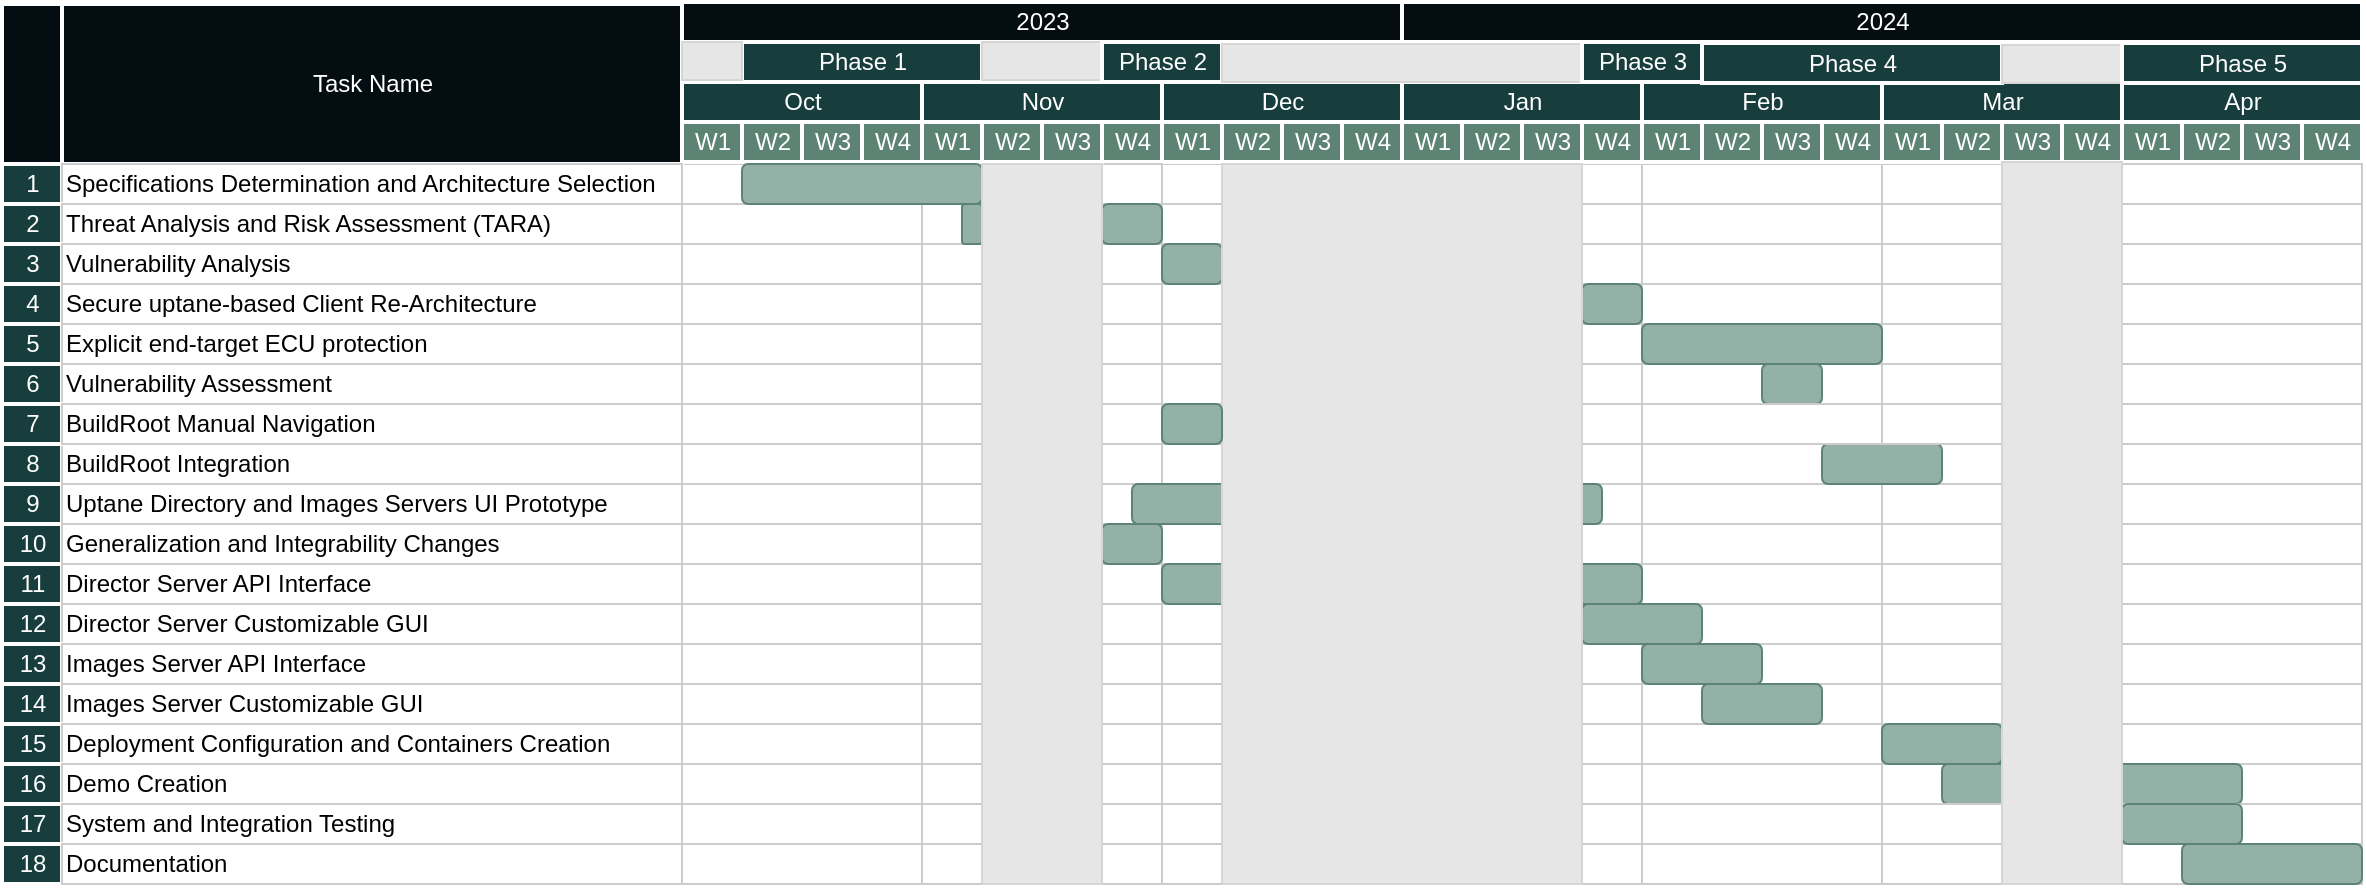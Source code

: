 <mxfile version="20.3.0" type="device"><diagram name="Page-1" id="2c4490ee-f0b8-94ab-5012-d5dc3445f7a3"><mxGraphModel dx="3483.5" dy="1068" grid="1" gridSize="10" guides="1" tooltips="1" connect="0" arrows="1" fold="1" page="1" pageScale="1.5" pageWidth="1169" pageHeight="826" background="none" math="0" shadow="0"><root><mxCell id="0" style=";html=1;"/><mxCell id="1" style=";html=1;" parent="0"/><mxCell id="-Z-2iTtoFPKXLRLx-TnK-3" value="&lt;font color=&quot;#ffffff&quot;&gt;Dec&lt;/font&gt;" style="strokeWidth=2;fontStyle=0;html=1;fillColor=#183D3D;strokeColor=#FFFFFF;" parent="1" vertex="1"><mxGeometry x="40" y="439" width="120" height="20" as="geometry"/></mxCell><mxCell id="-Z-2iTtoFPKXLRLx-TnK-18" value="" style="align=left;strokeColor=#CCCCCC;html=1;" parent="1" vertex="1"><mxGeometry x="40" y="480" width="120" height="20" as="geometry"/></mxCell><mxCell id="-Z-2iTtoFPKXLRLx-TnK-19" value="" style="align=left;strokeColor=#CCCCCC;html=1;" parent="1" vertex="1"><mxGeometry x="40" y="500" width="120" height="20" as="geometry"/></mxCell><mxCell id="-Z-2iTtoFPKXLRLx-TnK-20" value="" style="align=left;strokeColor=#CCCCCC;html=1;" parent="1" vertex="1"><mxGeometry x="40" y="520" width="120" height="20" as="geometry"/></mxCell><mxCell id="-Z-2iTtoFPKXLRLx-TnK-21" value="" style="align=left;strokeColor=#CCCCCC;html=1;" parent="1" vertex="1"><mxGeometry x="40" y="540" width="120" height="20" as="geometry"/></mxCell><mxCell id="-Z-2iTtoFPKXLRLx-TnK-22" value="" style="align=left;strokeColor=#CCCCCC;html=1;" parent="1" vertex="1"><mxGeometry x="40" y="560" width="120" height="20" as="geometry"/></mxCell><mxCell id="-Z-2iTtoFPKXLRLx-TnK-23" value="" style="align=left;strokeColor=#CCCCCC;html=1;" parent="1" vertex="1"><mxGeometry x="40" y="580" width="120" height="20" as="geometry"/></mxCell><mxCell id="-Z-2iTtoFPKXLRLx-TnK-25" value="" style="align=left;strokeColor=#CCCCCC;html=1;" parent="1" vertex="1"><mxGeometry x="40" y="640" width="120" height="20" as="geometry"/></mxCell><mxCell id="-Z-2iTtoFPKXLRLx-TnK-26" value="" style="align=left;strokeColor=#CCCCCC;html=1;" parent="1" vertex="1"><mxGeometry x="40" y="660" width="120" height="20" as="geometry"/></mxCell><mxCell id="-Z-2iTtoFPKXLRLx-TnK-27" value="" style="align=left;strokeColor=#CCCCCC;html=1;" parent="1" vertex="1"><mxGeometry x="40" y="680" width="120" height="20" as="geometry"/></mxCell><mxCell id="-Z-2iTtoFPKXLRLx-TnK-28" value="" style="align=left;strokeColor=#CCCCCC;html=1;" parent="1" vertex="1"><mxGeometry x="40" y="700" width="120" height="20" as="geometry"/></mxCell><mxCell id="-Z-2iTtoFPKXLRLx-TnK-29" value="" style="align=left;strokeColor=#CCCCCC;html=1;" parent="1" vertex="1"><mxGeometry x="40" y="720" width="120" height="20" as="geometry"/></mxCell><mxCell id="-Z-2iTtoFPKXLRLx-TnK-30" value="" style="align=left;strokeColor=#CCCCCC;html=1;" parent="1" vertex="1"><mxGeometry x="40" y="740" width="120" height="20" as="geometry"/></mxCell><mxCell id="-Z-2iTtoFPKXLRLx-TnK-31" value="" style="align=left;strokeColor=#CCCCCC;html=1;" parent="1" vertex="1"><mxGeometry x="40" y="620" width="120" height="20" as="geometry"/></mxCell><mxCell id="-Z-2iTtoFPKXLRLx-TnK-69" value="&lt;font color=&quot;#ffffff&quot;&gt;W4&lt;/font&gt;" style="strokeWidth=2;fontStyle=0;html=1;fillColor=#5C8374;strokeColor=#FFFFFF;" parent="1" vertex="1"><mxGeometry x="10" y="459" width="30" height="20" as="geometry"/></mxCell><mxCell id="-Z-2iTtoFPKXLRLx-TnK-70" value="&lt;font color=&quot;#ffffff&quot;&gt;W1&lt;/font&gt;" style="strokeWidth=2;fontStyle=0;html=1;fillColor=#5C8374;strokeColor=#FFFFFF;" parent="1" vertex="1"><mxGeometry x="40" y="459" width="30" height="20" as="geometry"/></mxCell><mxCell id="-Z-2iTtoFPKXLRLx-TnK-71" value="&lt;font color=&quot;#ffffff&quot;&gt;W2&lt;/font&gt;" style="strokeWidth=2;fontStyle=0;html=1;fillColor=#5C8374;strokeColor=#FFFFFF;" parent="1" vertex="1"><mxGeometry x="70" y="459" width="30" height="20" as="geometry"/></mxCell><mxCell id="-Z-2iTtoFPKXLRLx-TnK-72" value="&lt;font color=&quot;#ffffff&quot;&gt;W3&lt;/font&gt;" style="strokeWidth=2;fontStyle=0;html=1;fillColor=#5C8374;strokeColor=#FFFFFF;" parent="1" vertex="1"><mxGeometry x="100" y="459" width="30" height="20" as="geometry"/></mxCell><mxCell id="-Z-2iTtoFPKXLRLx-TnK-73" value="&lt;font color=&quot;#ffffff&quot;&gt;W4&lt;/font&gt;" style="strokeWidth=2;fontStyle=0;html=1;fillColor=#5C8374;strokeColor=#FFFFFF;" parent="1" vertex="1"><mxGeometry x="130" y="459" width="30" height="20" as="geometry"/></mxCell><mxCell id="67c90442a009f359-279" value="&lt;font color=&quot;#ffffff&quot;&gt;Mar&lt;/font&gt;" style="strokeWidth=2;fontStyle=0;html=1;fillColor=#183D3D;strokeColor=#FFFFFF;" parent="1" vertex="1"><mxGeometry x="400" y="439" width="120" height="20" as="geometry"/></mxCell><mxCell id="7a8b956e7d50b54d-104" value="&lt;font color=&quot;#ffffff&quot;&gt;Apr&lt;/font&gt;" style="strokeWidth=2;fontStyle=0;html=1;fillColor=#183D3D;strokeColor=#FFFFFF;" parent="1" vertex="1"><mxGeometry x="520" y="439" width="120" height="20" as="geometry"/></mxCell><mxCell id="7a8b956e7d50b54d-145" value="&lt;font color=&quot;#ffffff&quot;&gt;Feb&lt;/font&gt;" style="strokeWidth=2;fontStyle=0;html=1;fillColor=#183D3D;strokeColor=#FFFFFF;" parent="1" vertex="1"><mxGeometry x="280" y="439" width="120" height="20" as="geometry"/></mxCell><mxCell id="7a8b956e7d50b54d-150" value="" style="align=left;strokeColor=#CCCCCC;html=1;" parent="1" vertex="1"><mxGeometry x="160" y="480" width="120" height="20" as="geometry"/></mxCell><mxCell id="7a8b956e7d50b54d-151" value="&lt;font color=&quot;#ffffff&quot;&gt;Jan&lt;/font&gt;" style="strokeWidth=2;fontStyle=0;html=1;fillColor=#183D3D;strokeColor=#FFFFFF;" parent="1" vertex="1"><mxGeometry x="160" y="439" width="120" height="20" as="geometry"/></mxCell><mxCell id="7a8b956e7d50b54d-162" value="" style="align=left;strokeColor=#CCCCCC;html=1;" parent="1" vertex="1"><mxGeometry x="160" y="500" width="120" height="20" as="geometry"/></mxCell><mxCell id="7a8b956e7d50b54d-163" value="" style="align=left;strokeColor=#CCCCCC;html=1;" parent="1" vertex="1"><mxGeometry x="160" y="520" width="120" height="20" as="geometry"/></mxCell><mxCell id="7a8b956e7d50b54d-164" value="" style="align=left;strokeColor=#CCCCCC;html=1;" parent="1" vertex="1"><mxGeometry x="160" y="540" width="120" height="20" as="geometry"/></mxCell><mxCell id="7a8b956e7d50b54d-165" value="" style="align=left;strokeColor=#CCCCCC;html=1;" parent="1" vertex="1"><mxGeometry x="160" y="560" width="120" height="20" as="geometry"/></mxCell><mxCell id="7a8b956e7d50b54d-166" value="" style="align=left;strokeColor=#CCCCCC;html=1;" parent="1" vertex="1"><mxGeometry x="160" y="580" width="120" height="20" as="geometry"/></mxCell><mxCell id="7a8b956e7d50b54d-168" value="" style="align=left;strokeColor=#CCCCCC;html=1;" parent="1" vertex="1"><mxGeometry x="160" y="640" width="120" height="20" as="geometry"/></mxCell><mxCell id="7a8b956e7d50b54d-169" value="" style="align=left;strokeColor=#CCCCCC;html=1;" parent="1" vertex="1"><mxGeometry x="160" y="660" width="120" height="20" as="geometry"/></mxCell><mxCell id="7a8b956e7d50b54d-170" value="" style="align=left;strokeColor=#CCCCCC;html=1;" parent="1" vertex="1"><mxGeometry x="160" y="680" width="120" height="20" as="geometry"/></mxCell><mxCell id="7a8b956e7d50b54d-171" value="" style="align=left;strokeColor=#CCCCCC;html=1;" parent="1" vertex="1"><mxGeometry x="160" y="700" width="120" height="20" as="geometry"/></mxCell><mxCell id="7a8b956e7d50b54d-172" value="" style="align=left;strokeColor=#CCCCCC;html=1;" parent="1" vertex="1"><mxGeometry x="160" y="720" width="120" height="20" as="geometry"/></mxCell><mxCell id="7a8b956e7d50b54d-173" value="" style="align=left;strokeColor=#CCCCCC;html=1;" parent="1" vertex="1"><mxGeometry x="160" y="740" width="120" height="20" as="geometry"/></mxCell><mxCell id="7a8b956e7d50b54d-174" value="" style="align=left;strokeColor=#CCCCCC;html=1;" parent="1" vertex="1"><mxGeometry x="160" y="620" width="120" height="20" as="geometry"/></mxCell><mxCell id="7a8b956e7d50b54d-177" value="" style="align=left;strokeColor=#CCCCCC;html=1;" parent="1" vertex="1"><mxGeometry x="280" y="480" width="120" height="20" as="geometry"/></mxCell><mxCell id="7a8b956e7d50b54d-178" value="" style="align=left;strokeColor=#CCCCCC;html=1;" parent="1" vertex="1"><mxGeometry x="280" y="500" width="120" height="20" as="geometry"/></mxCell><mxCell id="7a8b956e7d50b54d-179" value="" style="align=left;strokeColor=#CCCCCC;html=1;" parent="1" vertex="1"><mxGeometry x="280" y="520" width="120" height="20" as="geometry"/></mxCell><mxCell id="7a8b956e7d50b54d-180" value="" style="align=left;strokeColor=#CCCCCC;html=1;" parent="1" vertex="1"><mxGeometry x="280" y="540" width="120" height="20" as="geometry"/></mxCell><mxCell id="7a8b956e7d50b54d-181" value="" style="align=left;strokeColor=#CCCCCC;html=1;" parent="1" vertex="1"><mxGeometry x="280" y="560" width="120" height="20" as="geometry"/></mxCell><mxCell id="7a8b956e7d50b54d-182" value="" style="align=left;strokeColor=#CCCCCC;html=1;" parent="1" vertex="1"><mxGeometry x="280" y="580" width="120" height="20" as="geometry"/></mxCell><mxCell id="7a8b956e7d50b54d-184" value="" style="align=left;strokeColor=#CCCCCC;html=1;" parent="1" vertex="1"><mxGeometry x="280" y="640" width="120" height="20" as="geometry"/></mxCell><mxCell id="7a8b956e7d50b54d-185" value="" style="align=left;strokeColor=#CCCCCC;html=1;" parent="1" vertex="1"><mxGeometry x="280" y="660" width="120" height="20" as="geometry"/></mxCell><mxCell id="7a8b956e7d50b54d-186" value="" style="align=left;strokeColor=#CCCCCC;html=1;" parent="1" vertex="1"><mxGeometry x="280" y="680" width="120" height="20" as="geometry"/></mxCell><mxCell id="7a8b956e7d50b54d-187" value="" style="align=left;strokeColor=#CCCCCC;html=1;" parent="1" vertex="1"><mxGeometry x="280" y="700" width="120" height="20" as="geometry"/></mxCell><mxCell id="7a8b956e7d50b54d-188" value="" style="align=left;strokeColor=#CCCCCC;html=1;" parent="1" vertex="1"><mxGeometry x="280" y="720" width="120" height="20" as="geometry"/></mxCell><mxCell id="7a8b956e7d50b54d-189" value="" style="align=left;strokeColor=#CCCCCC;html=1;" parent="1" vertex="1"><mxGeometry x="280" y="740" width="120" height="20" as="geometry"/></mxCell><mxCell id="7a8b956e7d50b54d-190" value="" style="align=left;strokeColor=#CCCCCC;html=1;" parent="1" vertex="1"><mxGeometry x="280" y="620" width="120" height="20" as="geometry"/></mxCell><mxCell id="7a8b956e7d50b54d-193" value="" style="align=left;strokeColor=#CCCCCC;html=1;" parent="1" vertex="1"><mxGeometry x="400" y="480" width="120" height="20" as="geometry"/></mxCell><mxCell id="7a8b956e7d50b54d-194" value="" style="align=left;strokeColor=#CCCCCC;html=1;" parent="1" vertex="1"><mxGeometry x="400" y="500" width="120" height="20" as="geometry"/></mxCell><mxCell id="7a8b956e7d50b54d-195" value="" style="align=left;strokeColor=#CCCCCC;html=1;" parent="1" vertex="1"><mxGeometry x="400" y="520" width="120" height="20" as="geometry"/></mxCell><mxCell id="7a8b956e7d50b54d-196" value="" style="align=left;strokeColor=#CCCCCC;html=1;" parent="1" vertex="1"><mxGeometry x="400" y="540" width="120" height="20" as="geometry"/></mxCell><mxCell id="7a8b956e7d50b54d-197" value="" style="align=left;strokeColor=#CCCCCC;html=1;" parent="1" vertex="1"><mxGeometry x="400" y="560" width="120" height="20" as="geometry"/></mxCell><mxCell id="7a8b956e7d50b54d-198" value="" style="align=left;strokeColor=#CCCCCC;html=1;" parent="1" vertex="1"><mxGeometry x="400" y="580" width="120" height="20" as="geometry"/></mxCell><mxCell id="7a8b956e7d50b54d-200" value="" style="align=left;strokeColor=#CCCCCC;html=1;" parent="1" vertex="1"><mxGeometry x="400" y="640" width="120" height="20" as="geometry"/></mxCell><mxCell id="7a8b956e7d50b54d-201" value="" style="align=left;strokeColor=#CCCCCC;html=1;" parent="1" vertex="1"><mxGeometry x="400" y="660" width="120" height="20" as="geometry"/></mxCell><mxCell id="7a8b956e7d50b54d-202" value="" style="align=left;strokeColor=#CCCCCC;html=1;" parent="1" vertex="1"><mxGeometry x="400" y="680" width="120" height="20" as="geometry"/></mxCell><mxCell id="7a8b956e7d50b54d-203" value="" style="align=left;strokeColor=#CCCCCC;html=1;" parent="1" vertex="1"><mxGeometry x="400" y="700" width="120" height="20" as="geometry"/></mxCell><mxCell id="7a8b956e7d50b54d-204" value="" style="align=left;strokeColor=#CCCCCC;html=1;" parent="1" vertex="1"><mxGeometry x="400" y="720" width="120" height="20" as="geometry"/></mxCell><mxCell id="7a8b956e7d50b54d-205" value="" style="align=left;strokeColor=#CCCCCC;html=1;" parent="1" vertex="1"><mxGeometry x="400" y="740" width="120" height="20" as="geometry"/></mxCell><mxCell id="7a8b956e7d50b54d-206" value="" style="align=left;strokeColor=#CCCCCC;html=1;" parent="1" vertex="1"><mxGeometry x="400" y="620" width="120" height="20" as="geometry"/></mxCell><mxCell id="7a8b956e7d50b54d-210" value="" style="align=left;strokeColor=#CCCCCC;html=1;" parent="1" vertex="1"><mxGeometry x="520" y="500" width="120" height="20" as="geometry"/></mxCell><mxCell id="7a8b956e7d50b54d-211" value="" style="align=left;strokeColor=#CCCCCC;html=1;" parent="1" vertex="1"><mxGeometry x="520" y="520" width="120" height="20" as="geometry"/></mxCell><mxCell id="7a8b956e7d50b54d-212" value="" style="align=left;strokeColor=#CCCCCC;html=1;" parent="1" vertex="1"><mxGeometry x="520" y="540" width="120" height="20" as="geometry"/></mxCell><mxCell id="7a8b956e7d50b54d-213" value="" style="align=left;strokeColor=#CCCCCC;html=1;" parent="1" vertex="1"><mxGeometry x="520" y="560" width="120" height="20" as="geometry"/></mxCell><mxCell id="7a8b956e7d50b54d-214" value="" style="align=left;strokeColor=#CCCCCC;html=1;" parent="1" vertex="1"><mxGeometry x="520" y="580" width="120" height="20" as="geometry"/></mxCell><mxCell id="7a8b956e7d50b54d-216" value="" style="align=left;strokeColor=#CCCCCC;html=1;" parent="1" vertex="1"><mxGeometry x="520" y="640" width="120" height="20" as="geometry"/></mxCell><mxCell id="7a8b956e7d50b54d-217" value="" style="align=left;strokeColor=#CCCCCC;html=1;" parent="1" vertex="1"><mxGeometry x="520" y="660" width="120" height="20" as="geometry"/></mxCell><mxCell id="7a8b956e7d50b54d-218" value="" style="align=left;strokeColor=#CCCCCC;html=1;" parent="1" vertex="1"><mxGeometry x="520" y="680" width="120" height="20" as="geometry"/></mxCell><mxCell id="7a8b956e7d50b54d-219" value="" style="align=left;strokeColor=#CCCCCC;html=1;" parent="1" vertex="1"><mxGeometry x="520" y="700" width="120" height="20" as="geometry"/></mxCell><mxCell id="7a8b956e7d50b54d-220" value="" style="align=left;strokeColor=#CCCCCC;html=1;" parent="1" vertex="1"><mxGeometry x="520" y="720" width="120" height="20" as="geometry"/></mxCell><mxCell id="7a8b956e7d50b54d-221" value="" style="align=left;strokeColor=#CCCCCC;html=1;" parent="1" vertex="1"><mxGeometry x="520" y="740" width="120" height="20" as="geometry"/></mxCell><mxCell id="7a8b956e7d50b54d-222" value="" style="align=left;strokeColor=#CCCCCC;html=1;" parent="1" vertex="1"><mxGeometry x="520" y="620" width="120" height="20" as="geometry"/></mxCell><mxCell id="-Z-2iTtoFPKXLRLx-TnK-1" value="&lt;font color=&quot;#ffffff&quot;&gt;2024&lt;/font&gt;" style="strokeWidth=2;fontStyle=0;html=1;fillColor=#040D12;strokeColor=#FFFFFF;" parent="1" vertex="1"><mxGeometry x="160" y="399" width="480" height="20" as="geometry"/></mxCell><mxCell id="-Z-2iTtoFPKXLRLx-TnK-74" value="&lt;font color=&quot;#ffffff&quot;&gt;W1&lt;/font&gt;" style="strokeWidth=2;fontStyle=0;html=1;fillColor=#5C8374;strokeColor=#FFFFFF;" parent="1" vertex="1"><mxGeometry x="160" y="459" width="30" height="20" as="geometry"/></mxCell><mxCell id="-Z-2iTtoFPKXLRLx-TnK-75" value="&lt;font color=&quot;#ffffff&quot;&gt;W2&lt;/font&gt;" style="strokeWidth=2;fontStyle=0;html=1;fillColor=#5C8374;strokeColor=#FFFFFF;" parent="1" vertex="1"><mxGeometry x="190" y="459" width="30" height="20" as="geometry"/></mxCell><mxCell id="-Z-2iTtoFPKXLRLx-TnK-76" value="&lt;font color=&quot;#ffffff&quot;&gt;W3&lt;/font&gt;" style="strokeWidth=2;fontStyle=0;html=1;fillColor=#5C8374;strokeColor=#FFFFFF;" parent="1" vertex="1"><mxGeometry x="220" y="459" width="30" height="20" as="geometry"/></mxCell><mxCell id="-Z-2iTtoFPKXLRLx-TnK-77" value="&lt;font color=&quot;#ffffff&quot;&gt;W4&lt;/font&gt;" style="strokeWidth=2;fontStyle=0;html=1;fillColor=#5C8374;strokeColor=#FFFFFF;" parent="1" vertex="1"><mxGeometry x="250" y="459" width="30" height="20" as="geometry"/></mxCell><mxCell id="-Z-2iTtoFPKXLRLx-TnK-78" value="&lt;font color=&quot;#ffffff&quot;&gt;W1&lt;/font&gt;" style="strokeWidth=2;fontStyle=0;html=1;fillColor=#5C8374;strokeColor=#FFFFFF;" parent="1" vertex="1"><mxGeometry x="280" y="459" width="30" height="20" as="geometry"/></mxCell><mxCell id="-Z-2iTtoFPKXLRLx-TnK-79" value="&lt;font color=&quot;#ffffff&quot;&gt;W2&lt;/font&gt;" style="strokeWidth=2;fontStyle=0;html=1;fillColor=#5C8374;strokeColor=#FFFFFF;" parent="1" vertex="1"><mxGeometry x="310" y="459" width="30" height="20" as="geometry"/></mxCell><mxCell id="-Z-2iTtoFPKXLRLx-TnK-80" value="&lt;font color=&quot;#ffffff&quot;&gt;W3&lt;/font&gt;" style="strokeWidth=2;fontStyle=0;html=1;fillColor=#5C8374;strokeColor=#FFFFFF;" parent="1" vertex="1"><mxGeometry x="340" y="459" width="30" height="20" as="geometry"/></mxCell><mxCell id="-Z-2iTtoFPKXLRLx-TnK-81" value="&lt;font color=&quot;#ffffff&quot;&gt;W4&lt;/font&gt;" style="strokeWidth=2;fontStyle=0;html=1;fillColor=#5C8374;strokeColor=#FFFFFF;" parent="1" vertex="1"><mxGeometry x="370" y="459" width="30" height="20" as="geometry"/></mxCell><mxCell id="-Z-2iTtoFPKXLRLx-TnK-82" value="&lt;font color=&quot;#ffffff&quot;&gt;W1&lt;/font&gt;" style="strokeWidth=2;fontStyle=0;html=1;fillColor=#5C8374;strokeColor=#FFFFFF;" parent="1" vertex="1"><mxGeometry x="400" y="459" width="30" height="20" as="geometry"/></mxCell><mxCell id="-Z-2iTtoFPKXLRLx-TnK-83" value="&lt;font color=&quot;#ffffff&quot;&gt;W2&lt;/font&gt;" style="strokeWidth=2;fontStyle=0;html=1;fillColor=#5C8374;strokeColor=#FFFFFF;" parent="1" vertex="1"><mxGeometry x="430" y="459" width="30" height="20" as="geometry"/></mxCell><mxCell id="-Z-2iTtoFPKXLRLx-TnK-84" value="&lt;font color=&quot;#ffffff&quot;&gt;W3&lt;/font&gt;" style="strokeWidth=2;fontStyle=0;html=1;fillColor=#5C8374;strokeColor=#FFFFFF;" parent="1" vertex="1"><mxGeometry x="460" y="459" width="30" height="20" as="geometry"/></mxCell><mxCell id="-Z-2iTtoFPKXLRLx-TnK-85" value="&lt;font color=&quot;#ffffff&quot;&gt;W4&lt;/font&gt;" style="strokeWidth=2;fontStyle=0;html=1;fillColor=#5C8374;strokeColor=#FFFFFF;" parent="1" vertex="1"><mxGeometry x="490" y="459" width="30" height="20" as="geometry"/></mxCell><mxCell id="-Z-2iTtoFPKXLRLx-TnK-86" value="&lt;font color=&quot;#ffffff&quot;&gt;W1&lt;/font&gt;" style="strokeWidth=2;fontStyle=0;html=1;fillColor=#5C8374;strokeColor=#FFFFFF;" parent="1" vertex="1"><mxGeometry x="520" y="460" width="30" height="20" as="geometry"/></mxCell><mxCell id="-Z-2iTtoFPKXLRLx-TnK-87" value="&lt;font color=&quot;#ffffff&quot;&gt;W2&lt;/font&gt;" style="strokeWidth=2;fontStyle=0;html=1;fillColor=#5C8374;strokeColor=#FFFFFF;" parent="1" vertex="1"><mxGeometry x="550" y="460" width="30" height="20" as="geometry"/></mxCell><mxCell id="-Z-2iTtoFPKXLRLx-TnK-88" value="&lt;font color=&quot;#ffffff&quot;&gt;W3&lt;/font&gt;" style="strokeWidth=2;fontStyle=0;html=1;fillColor=#5C8374;strokeColor=#FFFFFF;" parent="1" vertex="1"><mxGeometry x="580" y="459" width="30" height="20" as="geometry"/></mxCell><mxCell id="-Z-2iTtoFPKXLRLx-TnK-89" value="&lt;font color=&quot;#ffffff&quot;&gt;W4&lt;/font&gt;" style="strokeWidth=2;fontStyle=0;html=1;fillColor=#5C8374;strokeColor=#FFFFFF;" parent="1" vertex="1"><mxGeometry x="610" y="459" width="30" height="20" as="geometry"/></mxCell><mxCell id="-Z-2iTtoFPKXLRLx-TnK-114" value="&lt;font color=&quot;#ffffff&quot;&gt;W1&lt;/font&gt;" style="strokeWidth=2;fontStyle=0;html=1;fillColor=#5C8374;strokeColor=#FFFFFF;" parent="1" vertex="1"><mxGeometry x="520" y="459" width="30" height="20" as="geometry"/></mxCell><mxCell id="-Z-2iTtoFPKXLRLx-TnK-115" value="&lt;font color=&quot;#ffffff&quot;&gt;W2&lt;/font&gt;" style="strokeWidth=2;fontStyle=0;html=1;fillColor=#5C8374;strokeColor=#FFFFFF;" parent="1" vertex="1"><mxGeometry x="550" y="459" width="30" height="20" as="geometry"/></mxCell><mxCell id="7a8b956e7d50b54d-209" value="" style="align=left;strokeColor=#CCCCCC;html=1;" parent="1" vertex="1"><mxGeometry x="520" y="480" width="120" height="20" as="geometry"/></mxCell><mxCell id="-Z-2iTtoFPKXLRLx-TnK-2" value="&lt;font color=&quot;#ffffff&quot;&gt;Nov&lt;/font&gt;" style="strokeWidth=2;fontStyle=0;html=1;fillColor=#183D3D;strokeColor=#FFFFFF;" parent="1" vertex="1"><mxGeometry x="-80" y="439" width="120" height="20" as="geometry"/></mxCell><mxCell id="-Z-2iTtoFPKXLRLx-TnK-4" value="&lt;font color=&quot;#ffffff&quot;&gt;Oct&lt;/font&gt;" style="strokeWidth=2;fontStyle=0;html=1;fillColor=#183D3D;strokeColor=#FFFFFF;" parent="1" vertex="1"><mxGeometry x="-200" y="439" width="120" height="20" as="geometry"/></mxCell><mxCell id="-Z-2iTtoFPKXLRLx-TnK-5" value="&lt;font color=&quot;#ffffff&quot;&gt;2023&lt;/font&gt;" style="strokeWidth=2;fontStyle=0;html=1;fillColor=#040D12;strokeColor=#FFFFFF;" parent="1" vertex="1"><mxGeometry x="-200" y="399" width="360" height="20" as="geometry"/></mxCell><mxCell id="-Z-2iTtoFPKXLRLx-TnK-34" value="" style="align=left;strokeColor=#CCCCCC;html=1;" parent="1" vertex="1"><mxGeometry x="-80" y="480" width="120" height="20" as="geometry"/></mxCell><mxCell id="-Z-2iTtoFPKXLRLx-TnK-35" value="" style="align=left;strokeColor=#CCCCCC;html=1;" parent="1" vertex="1"><mxGeometry x="-80" y="500" width="120" height="20" as="geometry"/></mxCell><mxCell id="-Z-2iTtoFPKXLRLx-TnK-36" value="" style="align=left;strokeColor=#CCCCCC;html=1;" parent="1" vertex="1"><mxGeometry x="-80" y="520" width="120" height="20" as="geometry"/></mxCell><mxCell id="-Z-2iTtoFPKXLRLx-TnK-37" value="" style="align=left;strokeColor=#CCCCCC;html=1;" parent="1" vertex="1"><mxGeometry x="-80" y="540" width="120" height="20" as="geometry"/></mxCell><mxCell id="-Z-2iTtoFPKXLRLx-TnK-38" value="" style="align=left;strokeColor=#CCCCCC;html=1;" parent="1" vertex="1"><mxGeometry x="-80" y="560" width="120" height="20" as="geometry"/></mxCell><mxCell id="-Z-2iTtoFPKXLRLx-TnK-39" value="" style="align=left;strokeColor=#CCCCCC;html=1;" parent="1" vertex="1"><mxGeometry x="-80" y="580" width="120" height="20" as="geometry"/></mxCell><mxCell id="-Z-2iTtoFPKXLRLx-TnK-41" value="" style="align=left;strokeColor=#CCCCCC;html=1;" parent="1" vertex="1"><mxGeometry x="-80" y="640" width="120" height="20" as="geometry"/></mxCell><mxCell id="-Z-2iTtoFPKXLRLx-TnK-42" value="" style="align=left;strokeColor=#CCCCCC;html=1;" parent="1" vertex="1"><mxGeometry x="-80" y="660" width="120" height="20" as="geometry"/></mxCell><mxCell id="-Z-2iTtoFPKXLRLx-TnK-43" value="" style="align=left;strokeColor=#CCCCCC;html=1;" parent="1" vertex="1"><mxGeometry x="-80" y="680" width="120" height="20" as="geometry"/></mxCell><mxCell id="-Z-2iTtoFPKXLRLx-TnK-44" value="" style="align=left;strokeColor=#CCCCCC;html=1;" parent="1" vertex="1"><mxGeometry x="-80" y="700" width="120" height="20" as="geometry"/></mxCell><mxCell id="-Z-2iTtoFPKXLRLx-TnK-45" value="" style="align=left;strokeColor=#CCCCCC;html=1;" parent="1" vertex="1"><mxGeometry x="-80" y="720" width="120" height="20" as="geometry"/></mxCell><mxCell id="-Z-2iTtoFPKXLRLx-TnK-46" value="" style="align=left;strokeColor=#CCCCCC;html=1;" parent="1" vertex="1"><mxGeometry x="-80" y="740" width="120" height="20" as="geometry"/></mxCell><mxCell id="-Z-2iTtoFPKXLRLx-TnK-47" value="" style="align=left;strokeColor=#CCCCCC;html=1;" parent="1" vertex="1"><mxGeometry x="-80" y="620" width="120" height="20" as="geometry"/></mxCell><mxCell id="-Z-2iTtoFPKXLRLx-TnK-50" value="" style="align=left;strokeColor=#CCCCCC;html=1;verticalAlign=middle;" parent="1" vertex="1"><mxGeometry x="-200" y="480" width="120" height="20" as="geometry"/></mxCell><mxCell id="-Z-2iTtoFPKXLRLx-TnK-51" value="" style="align=left;strokeColor=#CCCCCC;html=1;" parent="1" vertex="1"><mxGeometry x="-200" y="500" width="120" height="20" as="geometry"/></mxCell><mxCell id="-Z-2iTtoFPKXLRLx-TnK-52" value="" style="align=left;strokeColor=#CCCCCC;html=1;" parent="1" vertex="1"><mxGeometry x="-200" y="520" width="120" height="20" as="geometry"/></mxCell><mxCell id="-Z-2iTtoFPKXLRLx-TnK-53" value="" style="align=left;strokeColor=#CCCCCC;html=1;" parent="1" vertex="1"><mxGeometry x="-200" y="540" width="120" height="20" as="geometry"/></mxCell><mxCell id="-Z-2iTtoFPKXLRLx-TnK-54" value="" style="align=left;strokeColor=#CCCCCC;html=1;" parent="1" vertex="1"><mxGeometry x="-200" y="560" width="120" height="20" as="geometry"/></mxCell><mxCell id="-Z-2iTtoFPKXLRLx-TnK-55" value="" style="align=left;strokeColor=#CCCCCC;html=1;" parent="1" vertex="1"><mxGeometry x="-200" y="580" width="120" height="20" as="geometry"/></mxCell><mxCell id="-Z-2iTtoFPKXLRLx-TnK-57" value="" style="align=left;strokeColor=#CCCCCC;html=1;" parent="1" vertex="1"><mxGeometry x="-200" y="640" width="120" height="20" as="geometry"/></mxCell><mxCell id="-Z-2iTtoFPKXLRLx-TnK-58" value="" style="align=left;strokeColor=#CCCCCC;html=1;" parent="1" vertex="1"><mxGeometry x="-200" y="660" width="120" height="20" as="geometry"/></mxCell><mxCell id="-Z-2iTtoFPKXLRLx-TnK-59" value="" style="align=left;strokeColor=#CCCCCC;html=1;" parent="1" vertex="1"><mxGeometry x="-200" y="680" width="120" height="20" as="geometry"/></mxCell><mxCell id="-Z-2iTtoFPKXLRLx-TnK-60" value="" style="align=left;strokeColor=#CCCCCC;html=1;" parent="1" vertex="1"><mxGeometry x="-200" y="700" width="120" height="20" as="geometry"/></mxCell><mxCell id="-Z-2iTtoFPKXLRLx-TnK-61" value="" style="align=left;strokeColor=#CCCCCC;html=1;" parent="1" vertex="1"><mxGeometry x="-200" y="720" width="120" height="20" as="geometry"/></mxCell><mxCell id="-Z-2iTtoFPKXLRLx-TnK-62" value="" style="align=left;strokeColor=#CCCCCC;html=1;" parent="1" vertex="1"><mxGeometry x="-200" y="740" width="120" height="20" as="geometry"/></mxCell><mxCell id="-Z-2iTtoFPKXLRLx-TnK-63" value="" style="align=left;strokeColor=#CCCCCC;html=1;" parent="1" vertex="1"><mxGeometry x="-200" y="620" width="120" height="20" as="geometry"/></mxCell><mxCell id="-Z-2iTtoFPKXLRLx-TnK-14" value="&lt;font color=&quot;#ffffff&quot;&gt;W1&lt;/font&gt;" style="strokeWidth=2;fontStyle=0;html=1;fillColor=#5C8374;strokeColor=#FFFFFF;" parent="1" vertex="1"><mxGeometry x="-200" y="459" width="30" height="20" as="geometry"/></mxCell><mxCell id="-Z-2iTtoFPKXLRLx-TnK-15" value="&lt;font color=&quot;#ffffff&quot;&gt;W2&lt;/font&gt;" style="strokeWidth=2;fontStyle=0;html=1;fillColor=#5C8374;strokeColor=#FFFFFF;" parent="1" vertex="1"><mxGeometry x="-170" y="459" width="30" height="20" as="geometry"/></mxCell><mxCell id="-Z-2iTtoFPKXLRLx-TnK-16" value="&lt;font color=&quot;#ffffff&quot;&gt;W3&lt;/font&gt;" style="strokeWidth=2;fontStyle=0;html=1;fillColor=#5C8374;strokeColor=#FFFFFF;" parent="1" vertex="1"><mxGeometry x="-140" y="459" width="30" height="20" as="geometry"/></mxCell><mxCell id="-Z-2iTtoFPKXLRLx-TnK-17" value="&lt;font color=&quot;#ffffff&quot;&gt;W4&lt;/font&gt;" style="strokeWidth=2;fontStyle=0;html=1;fillColor=#5C8374;strokeColor=#FFFFFF;" parent="1" vertex="1"><mxGeometry x="-110" y="459" width="30" height="20" as="geometry"/></mxCell><mxCell id="-Z-2iTtoFPKXLRLx-TnK-66" value="&lt;font color=&quot;#ffffff&quot;&gt;W1&lt;/font&gt;" style="strokeWidth=2;fontStyle=0;html=1;fillColor=#5C8374;strokeColor=#FFFFFF;" parent="1" vertex="1"><mxGeometry x="-80" y="459" width="30" height="20" as="geometry"/></mxCell><mxCell id="-Z-2iTtoFPKXLRLx-TnK-67" value="&lt;font color=&quot;#ffffff&quot;&gt;W2&lt;/font&gt;" style="strokeWidth=2;fontStyle=0;html=1;fillColor=#5C8374;strokeColor=#FFFFFF;" parent="1" vertex="1"><mxGeometry x="-50" y="459" width="30" height="20" as="geometry"/></mxCell><mxCell id="-Z-2iTtoFPKXLRLx-TnK-68" value="&lt;font color=&quot;#ffffff&quot;&gt;W3&lt;/font&gt;" style="strokeWidth=2;fontStyle=0;html=1;fillColor=#5C8374;strokeColor=#FFFFFF;" parent="1" vertex="1"><mxGeometry x="-20" y="459" width="30" height="20" as="geometry"/></mxCell><mxCell id="-Z-2iTtoFPKXLRLx-TnK-102" value="" style="strokeWidth=2;fontStyle=0;html=1;fillColor=#040D12;strokeColor=#FFFFFF;" parent="1" vertex="1"><mxGeometry x="-540" y="400" width="30" height="80" as="geometry"/></mxCell><mxCell id="-Z-2iTtoFPKXLRLx-TnK-103" value="&lt;font color=&quot;#ffffff&quot;&gt;Task Name&lt;/font&gt;" style="strokeWidth=2;fontStyle=0;html=1;fillColor=#040D12;strokeColor=#FFFFFF;" parent="1" vertex="1"><mxGeometry x="-510" y="400" width="310" height="80" as="geometry"/></mxCell><mxCell id="-Z-2iTtoFPKXLRLx-TnK-109" value="&lt;font color=&quot;#ffffff&quot;&gt;1&lt;/font&gt;" style="strokeWidth=2;fontStyle=0;html=1;fillColor=#183D3D;strokeColor=#FFFFFF;verticalAlign=middle;" parent="1" vertex="1"><mxGeometry x="-540" y="480" width="30" height="20" as="geometry"/></mxCell><mxCell id="-Z-2iTtoFPKXLRLx-TnK-112" value="Specifications Determination and Architecture Selection" style="align=left;strokeColor=#CCCCCC;html=1;verticalAlign=middle;" parent="1" vertex="1"><mxGeometry x="-510" y="480" width="310" height="20" as="geometry"/></mxCell><mxCell id="-Z-2iTtoFPKXLRLx-TnK-116" value="&lt;font color=&quot;#ffffff&quot;&gt;2&lt;/font&gt;" style="strokeWidth=2;fontStyle=0;html=1;fillColor=#183D3D;strokeColor=#FFFFFF;verticalAlign=middle;" parent="1" vertex="1"><mxGeometry x="-540" y="500" width="30" height="20" as="geometry"/></mxCell><mxCell id="-Z-2iTtoFPKXLRLx-TnK-117" value="Threat Analysis and Risk Assessment (TARA)" style="align=left;strokeColor=#CCCCCC;html=1;verticalAlign=middle;" parent="1" vertex="1"><mxGeometry x="-510" y="500" width="310" height="20" as="geometry"/></mxCell><mxCell id="-Z-2iTtoFPKXLRLx-TnK-119" value="&lt;font color=&quot;#ffffff&quot;&gt;3&lt;/font&gt;" style="strokeWidth=2;fontStyle=0;html=1;fillColor=#183D3D;strokeColor=#FFFFFF;verticalAlign=middle;" parent="1" vertex="1"><mxGeometry x="-540" y="520" width="30" height="20" as="geometry"/></mxCell><mxCell id="-Z-2iTtoFPKXLRLx-TnK-122" value="&lt;font color=&quot;#ffffff&quot;&gt;4&lt;/font&gt;" style="strokeWidth=2;fontStyle=0;html=1;fillColor=#183D3D;strokeColor=#FFFFFF;verticalAlign=middle;" parent="1" vertex="1"><mxGeometry x="-540" y="540" width="30" height="20" as="geometry"/></mxCell><mxCell id="-Z-2iTtoFPKXLRLx-TnK-125" value="&lt;font color=&quot;#ffffff&quot;&gt;5&lt;/font&gt;" style="strokeWidth=2;fontStyle=0;html=1;fillColor=#183D3D;strokeColor=#FFFFFF;verticalAlign=middle;" parent="1" vertex="1"><mxGeometry x="-540" y="560" width="30" height="20" as="geometry"/></mxCell><mxCell id="-Z-2iTtoFPKXLRLx-TnK-128" value="&lt;font color=&quot;#ffffff&quot;&gt;6&lt;/font&gt;" style="strokeWidth=2;fontStyle=0;html=1;fillColor=#183D3D;strokeColor=#FFFFFF;verticalAlign=middle;" parent="1" vertex="1"><mxGeometry x="-540" y="580" width="30" height="20" as="geometry"/></mxCell><mxCell id="-Z-2iTtoFPKXLRLx-TnK-134" value="&lt;font color=&quot;#ffffff&quot;&gt;9&lt;/font&gt;" style="strokeWidth=2;fontStyle=0;html=1;fillColor=#183D3D;strokeColor=#FFFFFF;verticalAlign=middle;" parent="1" vertex="1"><mxGeometry x="-540" y="640" width="30" height="20" as="geometry"/></mxCell><mxCell id="-Z-2iTtoFPKXLRLx-TnK-137" value="&lt;font color=&quot;#ffffff&quot;&gt;10&lt;br&gt;&lt;/font&gt;" style="strokeWidth=2;fontStyle=0;html=1;fillColor=#183D3D;strokeColor=#FFFFFF;verticalAlign=middle;" parent="1" vertex="1"><mxGeometry x="-540" y="660" width="30" height="20" as="geometry"/></mxCell><mxCell id="-Z-2iTtoFPKXLRLx-TnK-140" value="&lt;font color=&quot;#ffffff&quot;&gt;11&lt;/font&gt;" style="strokeWidth=2;fontStyle=0;html=1;fillColor=#183D3D;strokeColor=#FFFFFF;verticalAlign=middle;" parent="1" vertex="1"><mxGeometry x="-540" y="680" width="30" height="20" as="geometry"/></mxCell><mxCell id="-Z-2iTtoFPKXLRLx-TnK-143" value="&lt;font color=&quot;#ffffff&quot;&gt;12&lt;/font&gt;" style="strokeWidth=2;fontStyle=0;html=1;fillColor=#183D3D;strokeColor=#FFFFFF;verticalAlign=middle;" parent="1" vertex="1"><mxGeometry x="-540" y="700" width="30" height="20" as="geometry"/></mxCell><mxCell id="-Z-2iTtoFPKXLRLx-TnK-144" value="Director Server Customizable GUI" style="align=left;strokeColor=#CCCCCC;html=1;verticalAlign=middle;" parent="1" vertex="1"><mxGeometry x="-510" y="700" width="310" height="20" as="geometry"/></mxCell><mxCell id="-Z-2iTtoFPKXLRLx-TnK-146" value="&lt;font color=&quot;#ffffff&quot;&gt;13&lt;/font&gt;" style="strokeWidth=2;fontStyle=0;html=1;fillColor=#183D3D;strokeColor=#FFFFFF;verticalAlign=middle;" parent="1" vertex="1"><mxGeometry x="-540" y="720" width="30" height="20" as="geometry"/></mxCell><mxCell id="-Z-2iTtoFPKXLRLx-TnK-149" value="&lt;font color=&quot;#ffffff&quot;&gt;14&lt;/font&gt;" style="strokeWidth=2;fontStyle=0;html=1;fillColor=#183D3D;strokeColor=#FFFFFF;verticalAlign=middle;" parent="1" vertex="1"><mxGeometry x="-540" y="740" width="30" height="20" as="geometry"/></mxCell><mxCell id="-Z-2iTtoFPKXLRLx-TnK-152" value="&lt;font color=&quot;#ffffff&quot;&gt;8&lt;/font&gt;" style="strokeWidth=2;fontStyle=0;html=1;fillColor=#183D3D;strokeColor=#FFFFFF;verticalAlign=middle;" parent="1" vertex="1"><mxGeometry x="-540" y="620" width="30" height="20" as="geometry"/></mxCell><mxCell id="-Z-2iTtoFPKXLRLx-TnK-163" value="BuildRoot Integration" style="align=left;strokeColor=#CCCCCC;html=1;verticalAlign=middle;" parent="1" vertex="1"><mxGeometry x="-510" y="620" width="310" height="20" as="geometry"/></mxCell><mxCell id="-Z-2iTtoFPKXLRLx-TnK-164" value="Images Server Customizable GUI" style="align=left;strokeColor=#CCCCCC;html=1;verticalAlign=middle;" parent="1" vertex="1"><mxGeometry x="-510" y="740" width="310" height="20" as="geometry"/></mxCell><mxCell id="-Z-2iTtoFPKXLRLx-TnK-165" value="Images Server API Interface" style="align=left;strokeColor=#CCCCCC;html=1;verticalAlign=middle;" parent="1" vertex="1"><mxGeometry x="-510" y="720" width="310" height="20" as="geometry"/></mxCell><mxCell id="-Z-2iTtoFPKXLRLx-TnK-167" value="Director Server API Interface" style="align=left;strokeColor=#CCCCCC;html=1;verticalAlign=middle;" parent="1" vertex="1"><mxGeometry x="-510" y="680" width="310" height="20" as="geometry"/></mxCell><mxCell id="-Z-2iTtoFPKXLRLx-TnK-168" value="Generalization and Integrability Changes" style="align=left;strokeColor=#CCCCCC;html=1;verticalAlign=middle;" parent="1" vertex="1"><mxGeometry x="-510" y="660" width="310" height="20" as="geometry"/></mxCell><mxCell id="-Z-2iTtoFPKXLRLx-TnK-169" value="Uptane Directory and Images Servers UI Prototype" style="align=left;strokeColor=#CCCCCC;html=1;verticalAlign=middle;" parent="1" vertex="1"><mxGeometry x="-510" y="640" width="310" height="20" as="geometry"/></mxCell><mxCell id="-Z-2iTtoFPKXLRLx-TnK-171" value="Vulnerability Assessment" style="align=left;strokeColor=#CCCCCC;html=1;verticalAlign=middle;" parent="1" vertex="1"><mxGeometry x="-510" y="580" width="310" height="20" as="geometry"/></mxCell><mxCell id="-Z-2iTtoFPKXLRLx-TnK-172" value="Explicit end-target ECU protection" style="align=left;strokeColor=#CCCCCC;html=1;verticalAlign=middle;" parent="1" vertex="1"><mxGeometry x="-510" y="560" width="310" height="20" as="geometry"/></mxCell><mxCell id="-Z-2iTtoFPKXLRLx-TnK-173" value="Secure uptane-based Client Re-Architecture" style="align=left;strokeColor=#CCCCCC;html=1;verticalAlign=middle;" parent="1" vertex="1"><mxGeometry x="-510" y="540" width="310" height="20" as="geometry"/></mxCell><mxCell id="-Z-2iTtoFPKXLRLx-TnK-174" value="Vulnerability Analysis" style="align=left;strokeColor=#CCCCCC;html=1;verticalAlign=middle;" parent="1" vertex="1"><mxGeometry x="-510" y="520" width="310" height="20" as="geometry"/></mxCell><mxCell id="-Z-2iTtoFPKXLRLx-TnK-176" value="" style="align=left;strokeColor=#5C8374;html=1;fillColor=#93B1A6;rounded=1;glass=0;sketch=0;shadow=0;" parent="1" vertex="1"><mxGeometry x="-170" y="480" width="120" height="20" as="geometry"/></mxCell><mxCell id="-Z-2iTtoFPKXLRLx-TnK-178" value="" style="align=left;strokeColor=#5C8374;html=1;fillColor=#93B1A6;rounded=1;glass=0;sketch=0;shadow=0;" parent="1" vertex="1"><mxGeometry x="-60" y="500" width="10" height="20" as="geometry"/></mxCell><mxCell id="-Z-2iTtoFPKXLRLx-TnK-183" value="" style="align=left;strokeColor=#5C8374;html=1;fillColor=#93B1A6;rounded=1;glass=0;sketch=0;shadow=0;" parent="1" vertex="1"><mxGeometry x="40" y="520" width="30" height="20" as="geometry"/></mxCell><mxCell id="-Z-2iTtoFPKXLRLx-TnK-184" value="" style="align=left;strokeColor=#5C8374;html=1;fillColor=#93B1A6;rounded=1;glass=0;sketch=0;shadow=0;" parent="1" vertex="1"><mxGeometry x="250" y="540" width="30" height="20" as="geometry"/></mxCell><mxCell id="-Z-2iTtoFPKXLRLx-TnK-186" value="" style="align=left;strokeColor=#5C8374;html=1;fillColor=#93B1A6;rounded=1;glass=0;sketch=0;shadow=0;" parent="1" vertex="1"><mxGeometry x="25" y="640" width="235" height="20" as="geometry"/></mxCell><mxCell id="-Z-2iTtoFPKXLRLx-TnK-187" value="" style="align=left;strokeColor=#5C8374;html=1;fillColor=#93B1A6;rounded=1;glass=0;sketch=0;shadow=0;" parent="1" vertex="1"><mxGeometry x="10" y="660" width="30" height="20" as="geometry"/></mxCell><mxCell id="-Z-2iTtoFPKXLRLx-TnK-189" value="" style="align=left;strokeColor=#5C8374;html=1;fillColor=#93B1A6;rounded=1;glass=0;sketch=0;shadow=0;" parent="1" vertex="1"><mxGeometry x="340" y="580" width="30" height="20" as="geometry"/></mxCell><mxCell id="-Z-2iTtoFPKXLRLx-TnK-190" value="" style="align=left;strokeColor=#5C8374;html=1;fillColor=#93B1A6;rounded=1;glass=0;sketch=0;shadow=0;" parent="1" vertex="1"><mxGeometry x="10" y="500" width="30" height="20" as="geometry"/></mxCell><mxCell id="-Z-2iTtoFPKXLRLx-TnK-194" value="&lt;font color=&quot;#ffffff&quot;&gt;Phase 1&lt;/font&gt;" style="strokeWidth=2;fontStyle=0;html=1;fillColor=#183D3D;strokeColor=#FFFFFF;" parent="1" vertex="1"><mxGeometry x="-170" y="419" width="120" height="20" as="geometry"/></mxCell><mxCell id="-Z-2iTtoFPKXLRLx-TnK-195" value="" style="align=left;strokeColor=#D6D6D6;html=1;fillColor=#E6E6E6;" parent="1" vertex="1"><mxGeometry x="-200" y="419" width="30" height="19" as="geometry"/></mxCell><mxCell id="-Z-2iTtoFPKXLRLx-TnK-196" value="" style="align=left;strokeColor=#D6D6D6;html=1;fillColor=#E6E6E6;" parent="1" vertex="1"><mxGeometry x="-50" y="419" width="60" height="19" as="geometry"/></mxCell><mxCell id="-Z-2iTtoFPKXLRLx-TnK-197" value="&lt;font color=&quot;#ffffff&quot;&gt;Phase 2&lt;/font&gt;" style="strokeWidth=2;fontStyle=0;html=1;fillColor=#183D3D;strokeColor=#FFFFFF;" parent="1" vertex="1"><mxGeometry x="10" y="419" width="60" height="20" as="geometry"/></mxCell><mxCell id="-Z-2iTtoFPKXLRLx-TnK-198" value="" style="align=left;strokeColor=#D6D6D6;html=1;fillColor=#E6E6E6;" parent="1" vertex="1"><mxGeometry x="70" y="420" width="180" height="19" as="geometry"/></mxCell><mxCell id="-Z-2iTtoFPKXLRLx-TnK-199" value="&lt;font color=&quot;#ffffff&quot;&gt;Phase 3&lt;/font&gt;" style="strokeWidth=2;fontStyle=0;html=1;fillColor=#183D3D;strokeColor=#FFFFFF;" parent="1" vertex="1"><mxGeometry x="250" y="419" width="60" height="20" as="geometry"/></mxCell><mxCell id="-Z-2iTtoFPKXLRLx-TnK-200" value="&lt;font color=&quot;#ffffff&quot;&gt;Phase 4&lt;/font&gt;" style="strokeWidth=2;fontStyle=0;html=1;fillColor=#183D3D;strokeColor=#FFFFFF;" parent="1" vertex="1"><mxGeometry x="310" y="419.5" width="150" height="20" as="geometry"/></mxCell><mxCell id="-Z-2iTtoFPKXLRLx-TnK-201" value="" style="align=left;strokeColor=#D6D6D6;html=1;fillColor=#E6E6E6;" parent="1" vertex="1"><mxGeometry x="460" y="420.5" width="60" height="19" as="geometry"/></mxCell><mxCell id="-Z-2iTtoFPKXLRLx-TnK-202" value="&lt;font color=&quot;#ffffff&quot;&gt;Phase 5&lt;/font&gt;" style="strokeWidth=2;fontStyle=0;html=1;fillColor=#183D3D;strokeColor=#FFFFFF;" parent="1" vertex="1"><mxGeometry x="520" y="419.5" width="120" height="20" as="geometry"/></mxCell><mxCell id="-Z-2iTtoFPKXLRLx-TnK-203" value="" style="align=left;strokeColor=#5C8374;html=1;fillColor=#93B1A6;rounded=1;glass=0;sketch=0;shadow=0;" parent="1" vertex="1"><mxGeometry x="280" y="560" width="120" height="20" as="geometry"/></mxCell><mxCell id="-Z-2iTtoFPKXLRLx-TnK-204" value="" style="align=left;strokeColor=#5C8374;html=1;fillColor=#93B1A6;rounded=1;glass=0;sketch=0;shadow=0;" parent="1" vertex="1"><mxGeometry x="40" y="680" width="240" height="20" as="geometry"/></mxCell><mxCell id="-Z-2iTtoFPKXLRLx-TnK-205" value="" style="align=left;strokeColor=#5C8374;html=1;fillColor=#93B1A6;rounded=1;glass=0;sketch=0;shadow=0;" parent="1" vertex="1"><mxGeometry x="250" y="700" width="60" height="20" as="geometry"/></mxCell><mxCell id="-Z-2iTtoFPKXLRLx-TnK-206" value="" style="align=left;strokeColor=#5C8374;html=1;fillColor=#93B1A6;rounded=1;glass=0;sketch=0;shadow=0;" parent="1" vertex="1"><mxGeometry x="370" y="620" width="60" height="20" as="geometry"/></mxCell><mxCell id="by589ZCuhD4lGe88MPiq-2" value="" style="align=left;strokeColor=#CCCCCC;html=1;" parent="1" vertex="1"><mxGeometry x="40" y="760" width="120" height="20" as="geometry"/></mxCell><mxCell id="by589ZCuhD4lGe88MPiq-3" value="" style="align=left;strokeColor=#CCCCCC;html=1;" parent="1" vertex="1"><mxGeometry x="40" y="780" width="120" height="20" as="geometry"/></mxCell><mxCell id="by589ZCuhD4lGe88MPiq-5" value="" style="align=left;strokeColor=#CCCCCC;html=1;" parent="1" vertex="1"><mxGeometry x="160" y="760" width="120" height="20" as="geometry"/></mxCell><mxCell id="by589ZCuhD4lGe88MPiq-6" value="" style="align=left;strokeColor=#CCCCCC;html=1;" parent="1" vertex="1"><mxGeometry x="160" y="780" width="120" height="20" as="geometry"/></mxCell><mxCell id="by589ZCuhD4lGe88MPiq-8" value="" style="align=left;strokeColor=#CCCCCC;html=1;" parent="1" vertex="1"><mxGeometry x="280" y="760" width="120" height="20" as="geometry"/></mxCell><mxCell id="by589ZCuhD4lGe88MPiq-9" value="" style="align=left;strokeColor=#CCCCCC;html=1;" parent="1" vertex="1"><mxGeometry x="280" y="780" width="120" height="20" as="geometry"/></mxCell><mxCell id="by589ZCuhD4lGe88MPiq-11" value="" style="align=left;strokeColor=#CCCCCC;html=1;" parent="1" vertex="1"><mxGeometry x="400" y="760" width="120" height="20" as="geometry"/></mxCell><mxCell id="by589ZCuhD4lGe88MPiq-12" value="" style="align=left;strokeColor=#CCCCCC;html=1;" parent="1" vertex="1"><mxGeometry x="400" y="780" width="120" height="20" as="geometry"/></mxCell><mxCell id="by589ZCuhD4lGe88MPiq-14" value="" style="align=left;strokeColor=#CCCCCC;html=1;" parent="1" vertex="1"><mxGeometry x="520" y="760" width="120" height="20" as="geometry"/></mxCell><mxCell id="by589ZCuhD4lGe88MPiq-15" value="" style="align=left;strokeColor=#CCCCCC;html=1;" parent="1" vertex="1"><mxGeometry x="520" y="780" width="120" height="20" as="geometry"/></mxCell><mxCell id="by589ZCuhD4lGe88MPiq-17" value="" style="align=left;strokeColor=#CCCCCC;html=1;" parent="1" vertex="1"><mxGeometry x="-80" y="760" width="120" height="20" as="geometry"/></mxCell><mxCell id="by589ZCuhD4lGe88MPiq-18" value="" style="align=left;strokeColor=#CCCCCC;html=1;" parent="1" vertex="1"><mxGeometry x="-80" y="780" width="120" height="20" as="geometry"/></mxCell><mxCell id="by589ZCuhD4lGe88MPiq-20" value="" style="align=left;strokeColor=#CCCCCC;html=1;" parent="1" vertex="1"><mxGeometry x="-200" y="760" width="120" height="20" as="geometry"/></mxCell><mxCell id="by589ZCuhD4lGe88MPiq-21" value="" style="align=left;strokeColor=#CCCCCC;html=1;" parent="1" vertex="1"><mxGeometry x="-200" y="780" width="120" height="20" as="geometry"/></mxCell><mxCell id="by589ZCuhD4lGe88MPiq-23" value="&lt;font color=&quot;#ffffff&quot;&gt;15&lt;/font&gt;" style="strokeWidth=2;fontStyle=0;html=1;fillColor=#183D3D;strokeColor=#FFFFFF;verticalAlign=middle;" parent="1" vertex="1"><mxGeometry x="-540" y="760" width="30" height="20" as="geometry"/></mxCell><mxCell id="by589ZCuhD4lGe88MPiq-24" value="Deployment Configuration and Containers Creation" style="align=left;strokeColor=#CCCCCC;html=1;verticalAlign=middle;" parent="1" vertex="1"><mxGeometry x="-510" y="760" width="310" height="20" as="geometry"/></mxCell><mxCell id="by589ZCuhD4lGe88MPiq-25" value="&lt;font color=&quot;#ffffff&quot;&gt;16&lt;/font&gt;" style="strokeWidth=2;fontStyle=0;html=1;fillColor=#183D3D;strokeColor=#FFFFFF;verticalAlign=middle;" parent="1" vertex="1"><mxGeometry x="-540" y="780" width="30" height="20" as="geometry"/></mxCell><mxCell id="by589ZCuhD4lGe88MPiq-26" value="Demo Creation" style="align=left;strokeColor=#CCCCCC;html=1;verticalAlign=middle;" parent="1" vertex="1"><mxGeometry x="-510" y="780" width="310" height="20" as="geometry"/></mxCell><mxCell id="by589ZCuhD4lGe88MPiq-28" value="" style="align=left;strokeColor=#5C8374;html=1;fillColor=#93B1A6;rounded=1;glass=0;sketch=0;shadow=0;" parent="1" vertex="1"><mxGeometry x="280" y="720" width="60" height="20" as="geometry"/></mxCell><mxCell id="by589ZCuhD4lGe88MPiq-29" value="" style="align=left;strokeColor=#5C8374;html=1;fillColor=#93B1A6;rounded=1;glass=0;sketch=0;shadow=0;" parent="1" vertex="1"><mxGeometry x="400" y="760" width="60" height="20" as="geometry"/></mxCell><mxCell id="by589ZCuhD4lGe88MPiq-30" value="" style="align=left;strokeColor=#5C8374;html=1;fillColor=#93B1A6;rounded=1;glass=0;sketch=0;shadow=0;" parent="1" vertex="1"><mxGeometry x="430" y="780" width="150" height="20" as="geometry"/></mxCell><mxCell id="by589ZCuhD4lGe88MPiq-33" value="" style="align=left;strokeColor=#CCCCCC;html=1;" parent="1" vertex="1"><mxGeometry x="40" y="800" width="120" height="20" as="geometry"/></mxCell><mxCell id="by589ZCuhD4lGe88MPiq-34" value="" style="align=left;strokeColor=#CCCCCC;html=1;" parent="1" vertex="1"><mxGeometry x="40" y="820" width="120" height="20" as="geometry"/></mxCell><mxCell id="by589ZCuhD4lGe88MPiq-36" value="" style="align=left;strokeColor=#CCCCCC;html=1;" parent="1" vertex="1"><mxGeometry x="160" y="800" width="120" height="20" as="geometry"/></mxCell><mxCell id="by589ZCuhD4lGe88MPiq-37" value="" style="align=left;strokeColor=#CCCCCC;html=1;" parent="1" vertex="1"><mxGeometry x="160" y="820" width="120" height="20" as="geometry"/></mxCell><mxCell id="by589ZCuhD4lGe88MPiq-39" value="" style="align=left;strokeColor=#CCCCCC;html=1;" parent="1" vertex="1"><mxGeometry x="280" y="800" width="120" height="20" as="geometry"/></mxCell><mxCell id="by589ZCuhD4lGe88MPiq-40" value="" style="align=left;strokeColor=#CCCCCC;html=1;" parent="1" vertex="1"><mxGeometry x="280" y="820" width="120" height="20" as="geometry"/></mxCell><mxCell id="by589ZCuhD4lGe88MPiq-42" value="" style="align=left;strokeColor=#CCCCCC;html=1;" parent="1" vertex="1"><mxGeometry x="400" y="800" width="120" height="20" as="geometry"/></mxCell><mxCell id="by589ZCuhD4lGe88MPiq-43" value="" style="align=left;strokeColor=#CCCCCC;html=1;" parent="1" vertex="1"><mxGeometry x="400" y="820" width="120" height="20" as="geometry"/></mxCell><mxCell id="by589ZCuhD4lGe88MPiq-45" value="" style="align=left;strokeColor=#CCCCCC;html=1;" parent="1" vertex="1"><mxGeometry x="520" y="800" width="120" height="20" as="geometry"/></mxCell><mxCell id="by589ZCuhD4lGe88MPiq-46" value="" style="align=left;strokeColor=#CCCCCC;html=1;" parent="1" vertex="1"><mxGeometry x="520" y="820" width="120" height="20" as="geometry"/></mxCell><mxCell id="by589ZCuhD4lGe88MPiq-48" value="" style="align=left;strokeColor=#CCCCCC;html=1;" parent="1" vertex="1"><mxGeometry x="-80" y="800" width="120" height="20" as="geometry"/></mxCell><mxCell id="by589ZCuhD4lGe88MPiq-49" value="" style="align=left;strokeColor=#CCCCCC;html=1;" parent="1" vertex="1"><mxGeometry x="-80" y="820" width="120" height="20" as="geometry"/></mxCell><mxCell id="by589ZCuhD4lGe88MPiq-51" value="" style="align=left;strokeColor=#CCCCCC;html=1;" parent="1" vertex="1"><mxGeometry x="-200" y="800" width="120" height="20" as="geometry"/></mxCell><mxCell id="by589ZCuhD4lGe88MPiq-52" value="" style="align=left;strokeColor=#CCCCCC;html=1;" parent="1" vertex="1"><mxGeometry x="-200" y="820" width="120" height="20" as="geometry"/></mxCell><mxCell id="by589ZCuhD4lGe88MPiq-54" value="&lt;font color=&quot;#ffffff&quot;&gt;17&lt;/font&gt;" style="strokeWidth=2;fontStyle=0;html=1;fillColor=#183D3D;strokeColor=#FFFFFF;verticalAlign=middle;" parent="1" vertex="1"><mxGeometry x="-540" y="800" width="30" height="20" as="geometry"/></mxCell><mxCell id="by589ZCuhD4lGe88MPiq-55" value="System and Integration Testing" style="align=left;strokeColor=#CCCCCC;html=1;verticalAlign=middle;" parent="1" vertex="1"><mxGeometry x="-510" y="800" width="310" height="20" as="geometry"/></mxCell><mxCell id="by589ZCuhD4lGe88MPiq-56" value="&lt;font color=&quot;#ffffff&quot;&gt;18&lt;/font&gt;" style="strokeWidth=2;fontStyle=0;html=1;fillColor=#183D3D;strokeColor=#FFFFFF;verticalAlign=middle;" parent="1" vertex="1"><mxGeometry x="-540" y="820" width="30" height="20" as="geometry"/></mxCell><mxCell id="by589ZCuhD4lGe88MPiq-57" value="Documentation" style="align=left;strokeColor=#CCCCCC;html=1;verticalAlign=middle;" parent="1" vertex="1"><mxGeometry x="-510" y="820" width="310" height="20" as="geometry"/></mxCell><mxCell id="by589ZCuhD4lGe88MPiq-60" value="" style="align=left;strokeColor=#5C8374;html=1;fillColor=#93B1A6;rounded=1;glass=0;sketch=0;shadow=0;" parent="1" vertex="1"><mxGeometry x="520" y="800" width="60" height="20" as="geometry"/></mxCell><mxCell id="by589ZCuhD4lGe88MPiq-61" value="" style="align=left;strokeColor=#5C8374;html=1;fillColor=#93B1A6;rounded=1;glass=0;sketch=0;shadow=0;" parent="1" vertex="1"><mxGeometry x="550" y="820" width="90" height="20" as="geometry"/></mxCell><mxCell id="by589ZCuhD4lGe88MPiq-63" value="" style="align=left;strokeColor=#5C8374;html=1;fillColor=#93B1A6;rounded=1;glass=0;sketch=0;shadow=0;" parent="1" vertex="1"><mxGeometry x="310" y="740" width="60" height="20" as="geometry"/></mxCell><mxCell id="by589ZCuhD4lGe88MPiq-66" value="" style="align=left;strokeColor=#CCCCCC;html=1;" parent="1" vertex="1"><mxGeometry x="40" y="600" width="120" height="20" as="geometry"/></mxCell><mxCell id="by589ZCuhD4lGe88MPiq-67" value="" style="align=left;strokeColor=#CCCCCC;html=1;" parent="1" vertex="1"><mxGeometry x="160" y="600" width="120" height="20" as="geometry"/></mxCell><mxCell id="by589ZCuhD4lGe88MPiq-68" value="" style="align=left;strokeColor=#CCCCCC;html=1;" parent="1" vertex="1"><mxGeometry x="280" y="600" width="120" height="20" as="geometry"/></mxCell><mxCell id="by589ZCuhD4lGe88MPiq-69" value="" style="align=left;strokeColor=#CCCCCC;html=1;" parent="1" vertex="1"><mxGeometry x="400" y="600" width="120" height="20" as="geometry"/></mxCell><mxCell id="by589ZCuhD4lGe88MPiq-70" value="" style="align=left;strokeColor=#CCCCCC;html=1;" parent="1" vertex="1"><mxGeometry x="520" y="600" width="120" height="20" as="geometry"/></mxCell><mxCell id="by589ZCuhD4lGe88MPiq-71" value="" style="align=left;strokeColor=#CCCCCC;html=1;" parent="1" vertex="1"><mxGeometry x="-80" y="600" width="120" height="20" as="geometry"/></mxCell><mxCell id="by589ZCuhD4lGe88MPiq-72" value="" style="align=left;strokeColor=#CCCCCC;html=1;" parent="1" vertex="1"><mxGeometry x="-200" y="600" width="120" height="20" as="geometry"/></mxCell><mxCell id="by589ZCuhD4lGe88MPiq-73" value="&lt;font color=&quot;#ffffff&quot;&gt;7&lt;/font&gt;" style="strokeWidth=2;fontStyle=0;html=1;fillColor=#183D3D;strokeColor=#FFFFFF;verticalAlign=middle;" parent="1" vertex="1"><mxGeometry x="-540" y="600" width="30" height="20" as="geometry"/></mxCell><mxCell id="by589ZCuhD4lGe88MPiq-74" value="BuildRoot Manual Navigation" style="align=left;strokeColor=#CCCCCC;html=1;verticalAlign=middle;" parent="1" vertex="1"><mxGeometry x="-510" y="600" width="310" height="20" as="geometry"/></mxCell><mxCell id="-Z-2iTtoFPKXLRLx-TnK-177" value="" style="align=left;strokeColor=#D6D6D6;html=1;fillColor=#E6E6E6;" parent="1" vertex="1"><mxGeometry x="-50" y="480" width="60" height="360" as="geometry"/></mxCell><mxCell id="-Z-2iTtoFPKXLRLx-TnK-180" value="" style="align=left;strokeColor=#D6D6D6;html=1;fillColor=#E6E6E6;" parent="1" vertex="1"><mxGeometry x="70" y="480" width="180" height="360" as="geometry"/></mxCell><mxCell id="-Z-2iTtoFPKXLRLx-TnK-181" value="" style="align=left;strokeColor=#D6D6D6;html=1;fillColor=#E6E6E6;" parent="1" vertex="1"><mxGeometry x="460" y="479" width="60" height="361" as="geometry"/></mxCell><mxCell id="by589ZCuhD4lGe88MPiq-78" value="" style="align=left;strokeColor=#5C8374;html=1;fillColor=#93B1A6;rounded=1;glass=0;sketch=0;shadow=0;" parent="1" vertex="1"><mxGeometry x="40" y="600" width="30" height="20" as="geometry"/></mxCell></root></mxGraphModel></diagram></mxfile>